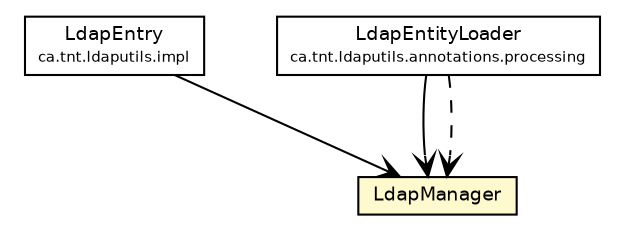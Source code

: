 #!/usr/local/bin/dot
#
# Class diagram 
# Generated by UmlGraph version 4.6 (http://www.spinellis.gr/sw/umlgraph)
#

digraph G {
	edge [fontname="Helvetica",fontsize=10,labelfontname="Helvetica",labelfontsize=10];
	node [fontname="Helvetica",fontsize=10,shape=plaintext];
	// ca.tnt.ldaputils.impl.LdapEntry
	c394 [label=<<table border="0" cellborder="1" cellspacing="0" cellpadding="2" port="p" href="./impl/LdapEntry.html">
		<tr><td><table border="0" cellspacing="0" cellpadding="1">
			<tr><td> LdapEntry </td></tr>
			<tr><td><font point-size="7.0"> ca.tnt.ldaputils.impl </font></td></tr>
		</table></td></tr>
		</table>>, fontname="Helvetica", fontcolor="black", fontsize=9.0];
	// ca.tnt.ldaputils.LdapManager
	c402 [label=<<table border="0" cellborder="1" cellspacing="0" cellpadding="2" port="p" bgcolor="lemonChiffon" href="./LdapManager.html">
		<tr><td><table border="0" cellspacing="0" cellpadding="1">
			<tr><td> LdapManager </td></tr>
		</table></td></tr>
		</table>>, fontname="Helvetica", fontcolor="black", fontsize=9.0];
	// ca.tnt.ldaputils.annotations.processing.LdapEntityLoader
	c416 [label=<<table border="0" cellborder="1" cellspacing="0" cellpadding="2" port="p" href="./annotations/processing/LdapEntityLoader.html">
		<tr><td><table border="0" cellspacing="0" cellpadding="1">
			<tr><td> LdapEntityLoader </td></tr>
			<tr><td><font point-size="7.0"> ca.tnt.ldaputils.annotations.processing </font></td></tr>
		</table></td></tr>
		</table>>, fontname="Helvetica", fontcolor="black", fontsize=9.0];
	// ca.tnt.ldaputils.impl.LdapEntry NAVASSOC ca.tnt.ldaputils.LdapManager
	c394:p -> c402:p [taillabel="", label="", headlabel="", fontname="Helvetica", fontcolor="black", fontsize=10.0, color="black", arrowhead=open];
	// ca.tnt.ldaputils.annotations.processing.LdapEntityLoader NAVASSOC ca.tnt.ldaputils.LdapManager
	c416:p -> c402:p [taillabel="", label="", headlabel="", fontname="Helvetica", fontcolor="black", fontsize=10.0, color="black", arrowhead=open];
	// ca.tnt.ldaputils.annotations.processing.LdapEntityLoader DEPEND ca.tnt.ldaputils.LdapManager
	c416:p -> c402:p [taillabel="", label="", headlabel="", fontname="Helvetica", fontcolor="black", fontsize=10.0, color="black", arrowhead=open, style=dashed];
}

